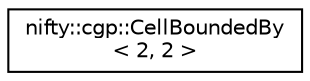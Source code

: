 digraph "Graphical Class Hierarchy"
{
  edge [fontname="Helvetica",fontsize="10",labelfontname="Helvetica",labelfontsize="10"];
  node [fontname="Helvetica",fontsize="10",shape=record];
  rankdir="LR";
  Node1 [label="nifty::cgp::CellBoundedBy\l\< 2, 2 \>",height=0.2,width=0.4,color="black", fillcolor="white", style="filled",URL="$classnifty_1_1cgp_1_1CellBoundedBy_3_012_00_012_01_4.html"];
}
